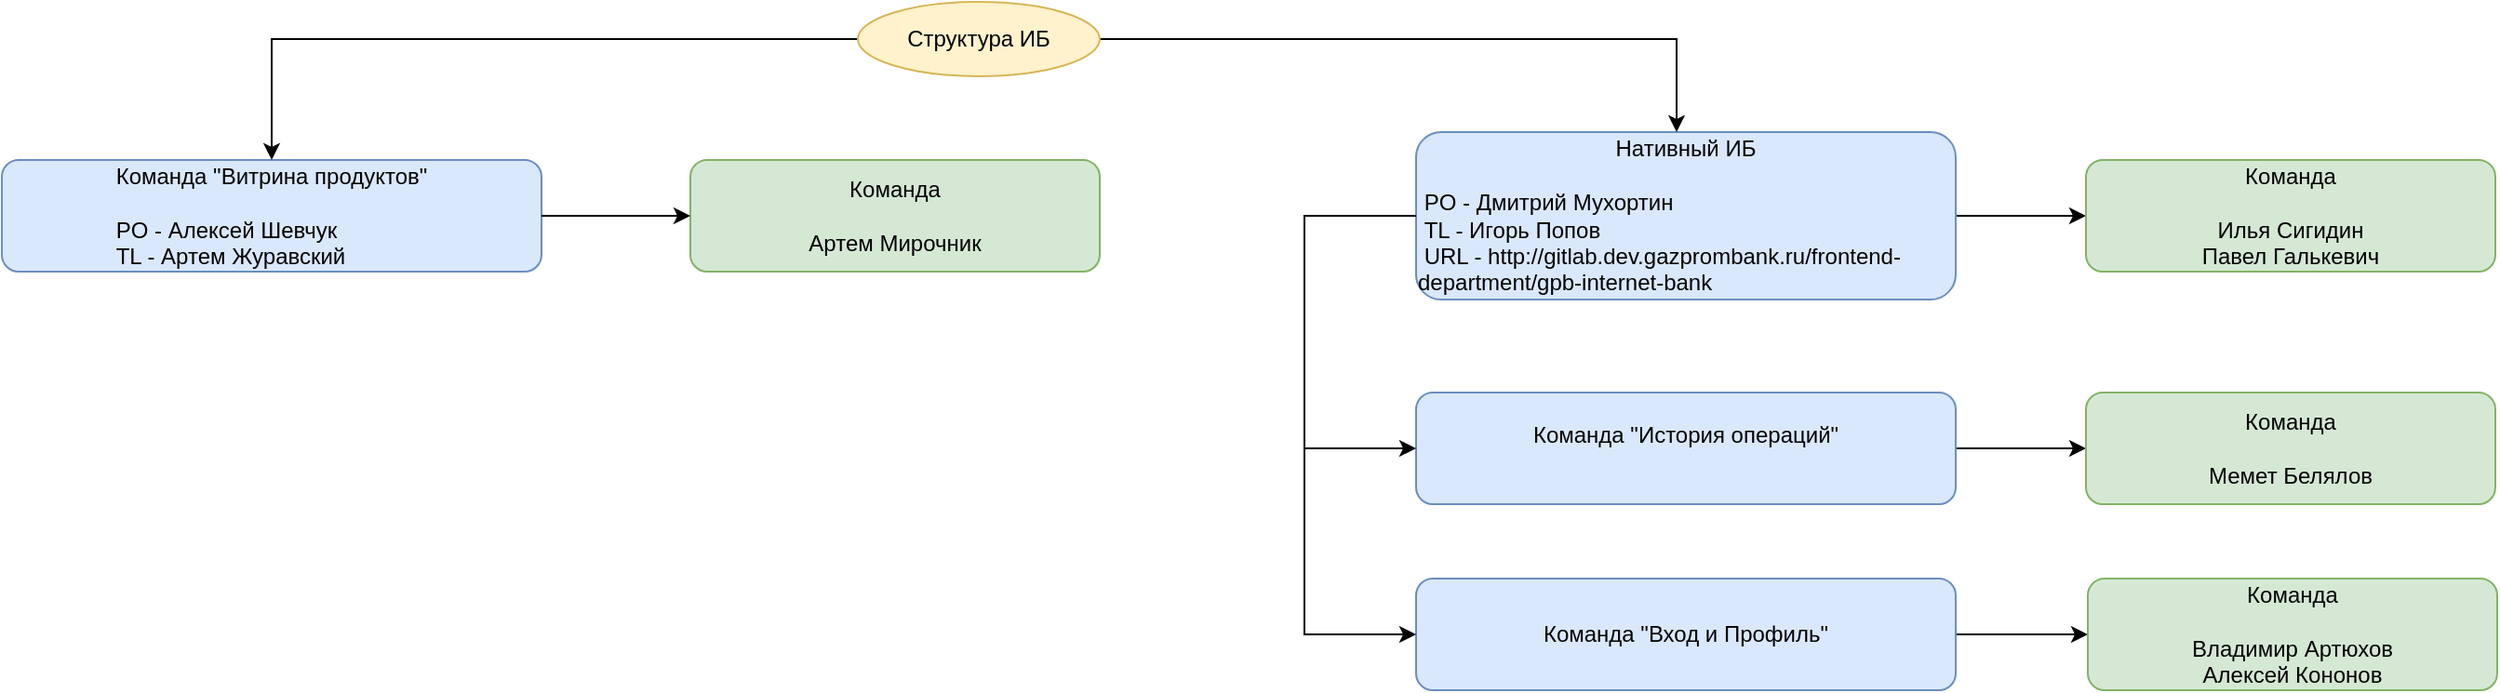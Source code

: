<mxfile version="19.0.3" type="github">
  <diagram id="MpzwZItdDH28YRpMNwo7" name="Page-1">
    <mxGraphModel dx="2863" dy="1318" grid="1" gridSize="10" guides="1" tooltips="1" connect="1" arrows="1" fold="1" page="1" pageScale="1" pageWidth="827" pageHeight="1169" math="0" shadow="0">
      <root>
        <mxCell id="0" />
        <mxCell id="1" parent="0" />
        <mxCell id="GIJSApWMgaG8Qd5USU7y-19" value="" style="edgeStyle=orthogonalEdgeStyle;rounded=0;orthogonalLoop=1;jettySize=auto;html=1;" edge="1" parent="1" source="GIJSApWMgaG8Qd5USU7y-2" target="GIJSApWMgaG8Qd5USU7y-5">
          <mxGeometry relative="1" as="geometry" />
        </mxCell>
        <mxCell id="GIJSApWMgaG8Qd5USU7y-2" value="&lt;div style=&quot;&quot;&gt;&lt;span style=&quot;background-color: initial;&quot;&gt;Нативный ИБ&lt;/span&gt;&lt;/div&gt;&lt;div style=&quot;text-align: left;&quot;&gt;&lt;span style=&quot;background-color: initial;&quot;&gt;&lt;br&gt;&lt;/span&gt;&lt;/div&gt;&lt;div style=&quot;text-align: left;&quot;&gt;&lt;span style=&quot;background-color: initial;&quot;&gt;&amp;nbsp;PO - Дмитрий Мухортин&lt;/span&gt;&lt;/div&gt;&lt;div style=&quot;text-align: left;&quot;&gt;&lt;span style=&quot;background-color: initial;&quot;&gt;&amp;nbsp;TL - Игорь Попов&lt;/span&gt;&lt;/div&gt;&lt;div style=&quot;text-align: left;&quot;&gt;&amp;nbsp;URL -&amp;nbsp;http://gitlab.dev.gazprombank.ru/frontend-&amp;nbsp; department/gpb-internet-bank&lt;/div&gt;" style="rounded=1;whiteSpace=wrap;html=1;fillColor=#dae8fc;strokeColor=#6c8ebf;" vertex="1" parent="1">
          <mxGeometry x="460" y="90" width="290" height="90" as="geometry" />
        </mxCell>
        <mxCell id="GIJSApWMgaG8Qd5USU7y-3" value="" style="endArrow=classic;html=1;rounded=0;exitX=1;exitY=0.5;exitDx=0;exitDy=0;" edge="1" parent="1" source="GIJSApWMgaG8Qd5USU7y-17">
          <mxGeometry width="50" height="50" relative="1" as="geometry">
            <mxPoint x="450" y="40" as="sourcePoint" />
            <mxPoint x="600" y="90" as="targetPoint" />
            <Array as="points">
              <mxPoint x="600" y="40" />
            </Array>
          </mxGeometry>
        </mxCell>
        <mxCell id="GIJSApWMgaG8Qd5USU7y-5" value="Команда&lt;br&gt;&lt;br&gt;Илья Сигидин&lt;br&gt;Павел Галькевич" style="rounded=1;whiteSpace=wrap;html=1;fillColor=#d5e8d4;strokeColor=#82b366;" vertex="1" parent="1">
          <mxGeometry x="820" y="105" width="220" height="60" as="geometry" />
        </mxCell>
        <mxCell id="GIJSApWMgaG8Qd5USU7y-20" value="" style="edgeStyle=orthogonalEdgeStyle;rounded=0;orthogonalLoop=1;jettySize=auto;html=1;" edge="1" parent="1" source="GIJSApWMgaG8Qd5USU7y-6" target="GIJSApWMgaG8Qd5USU7y-7">
          <mxGeometry relative="1" as="geometry" />
        </mxCell>
        <mxCell id="GIJSApWMgaG8Qd5USU7y-6" value="Команда &quot;История операций&quot;&lt;br&gt;&lt;br&gt;" style="rounded=1;whiteSpace=wrap;html=1;fillColor=#dae8fc;strokeColor=#6c8ebf;" vertex="1" parent="1">
          <mxGeometry x="460" y="230" width="290" height="60" as="geometry" />
        </mxCell>
        <mxCell id="GIJSApWMgaG8Qd5USU7y-7" value="Команда&lt;br&gt;&lt;br&gt;Мемет Белялов" style="rounded=1;whiteSpace=wrap;html=1;fillColor=#d5e8d4;strokeColor=#82b366;" vertex="1" parent="1">
          <mxGeometry x="820" y="230" width="220" height="60" as="geometry" />
        </mxCell>
        <mxCell id="GIJSApWMgaG8Qd5USU7y-8" value="" style="endArrow=classic;html=1;rounded=0;exitX=0;exitY=0.5;exitDx=0;exitDy=0;entryX=0;entryY=0.5;entryDx=0;entryDy=0;" edge="1" parent="1" source="GIJSApWMgaG8Qd5USU7y-2" target="GIJSApWMgaG8Qd5USU7y-6">
          <mxGeometry width="50" height="50" relative="1" as="geometry">
            <mxPoint x="690" y="270" as="sourcePoint" />
            <mxPoint x="740" y="220" as="targetPoint" />
            <Array as="points">
              <mxPoint x="400" y="135" />
              <mxPoint x="400" y="260" />
            </Array>
          </mxGeometry>
        </mxCell>
        <mxCell id="GIJSApWMgaG8Qd5USU7y-21" value="" style="edgeStyle=orthogonalEdgeStyle;rounded=0;orthogonalLoop=1;jettySize=auto;html=1;" edge="1" parent="1" source="GIJSApWMgaG8Qd5USU7y-9" target="GIJSApWMgaG8Qd5USU7y-10">
          <mxGeometry relative="1" as="geometry" />
        </mxCell>
        <mxCell id="GIJSApWMgaG8Qd5USU7y-9" value="Команда &quot;Вход и Профиль&quot;&lt;br&gt;" style="rounded=1;whiteSpace=wrap;html=1;fillColor=#dae8fc;strokeColor=#6c8ebf;" vertex="1" parent="1">
          <mxGeometry x="460" y="330" width="290" height="60" as="geometry" />
        </mxCell>
        <mxCell id="GIJSApWMgaG8Qd5USU7y-10" value="Команда&lt;br&gt;&lt;br&gt;Владимир Артюхов&lt;br&gt;Алексей Кононов" style="rounded=1;whiteSpace=wrap;html=1;fillColor=#d5e8d4;strokeColor=#82b366;" vertex="1" parent="1">
          <mxGeometry x="821" y="330" width="220" height="60" as="geometry" />
        </mxCell>
        <mxCell id="GIJSApWMgaG8Qd5USU7y-11" value="" style="endArrow=classic;html=1;rounded=0;entryX=0;entryY=0.5;entryDx=0;entryDy=0;" edge="1" parent="1" target="GIJSApWMgaG8Qd5USU7y-9">
          <mxGeometry width="50" height="50" relative="1" as="geometry">
            <mxPoint x="400" y="260" as="sourcePoint" />
            <mxPoint x="670" y="240" as="targetPoint" />
            <Array as="points">
              <mxPoint x="400" y="360" />
            </Array>
          </mxGeometry>
        </mxCell>
        <mxCell id="GIJSApWMgaG8Qd5USU7y-12" value="Команда &quot;Витрина продуктов&quot;&lt;br&gt;&lt;div style=&quot;&quot;&gt;&lt;br&gt;&lt;/div&gt;&lt;div style=&quot;text-align: left;&quot;&gt;&lt;span style=&quot;background-color: initial;&quot;&gt;PO - Алексей Шевчук&lt;/span&gt;&lt;/div&gt;&lt;div style=&quot;text-align: left;&quot;&gt;&lt;span style=&quot;background-color: initial;&quot;&gt;TL - Артем Журавский&lt;/span&gt;&lt;/div&gt;" style="rounded=1;whiteSpace=wrap;html=1;fillColor=#dae8fc;strokeColor=#6c8ebf;" vertex="1" parent="1">
          <mxGeometry x="-300" y="105" width="290" height="60" as="geometry" />
        </mxCell>
        <mxCell id="GIJSApWMgaG8Qd5USU7y-13" value="Команда&lt;br&gt;&lt;br&gt;Артем Мирочник" style="rounded=1;whiteSpace=wrap;html=1;fillColor=#d5e8d4;strokeColor=#82b366;" vertex="1" parent="1">
          <mxGeometry x="70" y="105" width="220" height="60" as="geometry" />
        </mxCell>
        <mxCell id="GIJSApWMgaG8Qd5USU7y-14" value="" style="endArrow=classic;html=1;rounded=0;exitX=1;exitY=0.5;exitDx=0;exitDy=0;entryX=0;entryY=0.5;entryDx=0;entryDy=0;" edge="1" parent="1" source="GIJSApWMgaG8Qd5USU7y-12" target="GIJSApWMgaG8Qd5USU7y-13">
          <mxGeometry width="50" height="50" relative="1" as="geometry">
            <mxPoint x="70" y="230" as="sourcePoint" />
            <mxPoint x="120" y="180" as="targetPoint" />
          </mxGeometry>
        </mxCell>
        <mxCell id="GIJSApWMgaG8Qd5USU7y-23" value="" style="edgeStyle=orthogonalEdgeStyle;rounded=0;orthogonalLoop=1;jettySize=auto;html=1;entryX=0.5;entryY=0;entryDx=0;entryDy=0;" edge="1" parent="1" source="GIJSApWMgaG8Qd5USU7y-17" target="GIJSApWMgaG8Qd5USU7y-12">
          <mxGeometry relative="1" as="geometry">
            <mxPoint x="-160" y="100" as="targetPoint" />
          </mxGeometry>
        </mxCell>
        <mxCell id="GIJSApWMgaG8Qd5USU7y-17" value="Структура ИБ" style="ellipse;whiteSpace=wrap;html=1;fillColor=#fff2cc;strokeColor=#d6b656;" vertex="1" parent="1">
          <mxGeometry x="160" y="20" width="130" height="40" as="geometry" />
        </mxCell>
      </root>
    </mxGraphModel>
  </diagram>
</mxfile>
